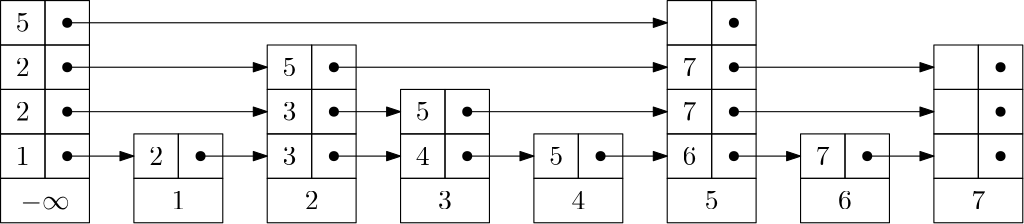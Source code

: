 <?xml version="1.0"?>
<!DOCTYPE ipe SYSTEM "ipe.dtd">
<ipe version="70005" creator="Ipe 7.1.4">
<info created="D:20140630113044" modified="D:20140630113044"/>
<ipestyle name="basic">
<symbol name="arrow/arc(spx)">
<path stroke="sym-stroke" fill="sym-stroke" pen="sym-pen">
0 0 m
-1 0.333 l
-1 -0.333 l
h
</path>
</symbol>
<symbol name="arrow/farc(spx)">
<path stroke="sym-stroke" fill="white" pen="sym-pen">
0 0 m
-1 0.333 l
-1 -0.333 l
h
</path>
</symbol>
<symbol name="mark/circle(sx)" transformations="translations">
<path fill="sym-stroke">
0.6 0 0 0.6 0 0 e
0.4 0 0 0.4 0 0 e
</path>
</symbol>
<symbol name="mark/disk(sx)" transformations="translations">
<path fill="sym-stroke">
0.6 0 0 0.6 0 0 e
</path>
</symbol>
<symbol name="mark/fdisk(sfx)" transformations="translations">
<group>
<path fill="sym-fill">
0.5 0 0 0.5 0 0 e
</path>
<path fill="sym-stroke" fillrule="eofill">
0.6 0 0 0.6 0 0 e
0.4 0 0 0.4 0 0 e
</path>
</group>
</symbol>
<symbol name="mark/box(sx)" transformations="translations">
<path fill="sym-stroke" fillrule="eofill">
-0.6 -0.6 m
0.6 -0.6 l
0.6 0.6 l
-0.6 0.6 l
h
-0.4 -0.4 m
0.4 -0.4 l
0.4 0.4 l
-0.4 0.4 l
h
</path>
</symbol>
<symbol name="mark/square(sx)" transformations="translations">
<path fill="sym-stroke">
-0.6 -0.6 m
0.6 -0.6 l
0.6 0.6 l
-0.6 0.6 l
h
</path>
</symbol>
<symbol name="mark/fsquare(sfx)" transformations="translations">
<group>
<path fill="sym-fill">
-0.5 -0.5 m
0.5 -0.5 l
0.5 0.5 l
-0.5 0.5 l
h
</path>
<path fill="sym-stroke" fillrule="eofill">
-0.6 -0.6 m
0.6 -0.6 l
0.6 0.6 l
-0.6 0.6 l
h
-0.4 -0.4 m
0.4 -0.4 l
0.4 0.4 l
-0.4 0.4 l
h
</path>
</group>
</symbol>
<symbol name="mark/cross(sx)" transformations="translations">
<group>
<path fill="sym-stroke">
-0.43 -0.57 m
0.57 0.43 l
0.43 0.57 l
-0.57 -0.43 l
h
</path>
<path fill="sym-stroke">
-0.43 0.57 m
0.57 -0.43 l
0.43 -0.57 l
-0.57 0.43 l
h
</path>
</group>
</symbol>
<symbol name="arrow/fnormal(spx)">
<path stroke="sym-stroke" fill="white" pen="sym-pen">
0 0 m
-1 0.333 l
-1 -0.333 l
h
</path>
</symbol>
<symbol name="arrow/pointed(spx)">
<path stroke="sym-stroke" fill="sym-stroke" pen="sym-pen">
0 0 m
-1 0.333 l
-0.8 0 l
-1 -0.333 l
h
</path>
</symbol>
<symbol name="arrow/fpointed(spx)">
<path stroke="sym-stroke" fill="white" pen="sym-pen">
0 0 m
-1 0.333 l
-0.8 0 l
-1 -0.333 l
h
</path>
</symbol>
<symbol name="arrow/linear(spx)">
<path stroke="sym-stroke" pen="sym-pen">
-1 0.333 m
0 0 l
-1 -0.333 l
</path>
</symbol>
<symbol name="arrow/fdouble(spx)">
<path stroke="sym-stroke" fill="white" pen="sym-pen">
0 0 m
-1 0.333 l
-1 -0.333 l
h
-1 0 m
-2 0.333 l
-2 -0.333 l
h
</path>
</symbol>
<symbol name="arrow/double(spx)">
<path stroke="sym-stroke" fill="sym-stroke" pen="sym-pen">
0 0 m
-1 0.333 l
-1 -0.333 l
h
-1 0 m
-2 0.333 l
-2 -0.333 l
h
</path>
</symbol>
<pen name="heavier" value="0.8"/>
<pen name="fat" value="1.2"/>
<pen name="ultrafat" value="2"/>
<symbolsize name="large" value="5"/>
<symbolsize name="small" value="2"/>
<symbolsize name="tiny" value="1.1"/>
<arrowsize name="large" value="10"/>
<arrowsize name="small" value="5"/>
<arrowsize name="tiny" value="3"/>
<color name="red" value="1 0 0"/>
<color name="green" value="0 1 0"/>
<color name="blue" value="0 0 1"/>
<color name="yellow" value="1 1 0"/>
<color name="orange" value="1 0.647 0"/>
<color name="gold" value="1 0.843 0"/>
<color name="purple" value="0.627 0.125 0.941"/>
<color name="gray" value="0.745"/>
<color name="brown" value="0.647 0.165 0.165"/>
<color name="navy" value="0 0 0.502"/>
<color name="pink" value="1 0.753 0.796"/>
<color name="seagreen" value="0.18 0.545 0.341"/>
<color name="turquoise" value="0.251 0.878 0.816"/>
<color name="violet" value="0.933 0.51 0.933"/>
<color name="darkblue" value="0 0 0.545"/>
<color name="darkcyan" value="0 0.545 0.545"/>
<color name="darkgray" value="0.663"/>
<color name="darkgreen" value="0 0.392 0"/>
<color name="darkmagenta" value="0.545 0 0.545"/>
<color name="darkorange" value="1 0.549 0"/>
<color name="darkred" value="0.545 0 0"/>
<color name="lightblue" value="0.678 0.847 0.902"/>
<color name="lightcyan" value="0.878 1 1"/>
<color name="lightgray" value="0.827"/>
<color name="lightgreen" value="0.565 0.933 0.565"/>
<color name="lightyellow" value="1 1 0.878"/>
<dashstyle name="dashed" value="[4] 0"/>
<dashstyle name="dotted" value="[1 3] 0"/>
<dashstyle name="dash dotted" value="[4 2 1 2] 0"/>
<dashstyle name="dash dot dotted" value="[4 2 1 2 1 2] 0"/>
<textsize name="large" value="\large"/>
<textsize name="Large" value="\Large"/>
<textsize name="LARGE" value="\LARGE"/>
<textsize name="huge" value="\huge"/>
<textsize name="Huge" value="\Huge"/>
<textsize name="small" value="\small"/>
<textsize name="footnote" value="\footnotesize"/>
<textsize name="tiny" value="\tiny"/>
<textstyle name="center" begin="\begin{center}" end="\end{center}"/>
<textstyle name="itemize" begin="\begin{itemize}" end="\end{itemize}"/>
<textstyle name="item" begin="\begin{itemize}\item{}" end="\end{itemize}"/>
<gridsize name="4 pts" value="4"/>
<gridsize name="8 pts (~3 mm)" value="8"/>
<gridsize name="16 pts (~6 mm)" value="16"/>
<gridsize name="32 pts (~12 mm)" value="32"/>
<gridsize name="10 pts (~3.5 mm)" value="10"/>
<gridsize name="20 pts (~7 mm)" value="20"/>
<gridsize name="14 pts (~5 mm)" value="14"/>
<gridsize name="28 pts (~10 mm)" value="28"/>
<gridsize name="56 pts (~20 mm)" value="56"/>
<anglesize name="90 deg" value="90"/>
<anglesize name="60 deg" value="60"/>
<anglesize name="45 deg" value="45"/>
<anglesize name="30 deg" value="30"/>
<anglesize name="22.5 deg" value="22.5"/>
<tiling name="falling" angle="-60" step="4" width="1"/>
<tiling name="rising" angle="30" step="4" width="1"/>
</ipestyle>
<page>
<layer name="alpha"/>
<view layers="alpha" active="alpha"/>
<path layer="alpha" stroke="black">
192 736 m
192 720 l
208 720 l
208 736 l
h
</path>
<path stroke="black">
208 736 m
208 720 l
224 720 l
224 736 l
h
</path>
<path stroke="black">
192 720 m
192 704 l
224 704 l
224 720 l
h
</path>
<text matrix="1 0 0 1 0 4.79" transformations="translations" pos="208 704" stroke="black" type="label" width="17.711" height="5.812" depth="0.83" halign="center" valign="baseline">$-\infty$</text>
<use matrix="1 0 0 1 -8 -8" name="mark/disk(sx)" pos="224 736" size="normal" stroke="black"/>
<path matrix="1 0 0 1 48 0" stroke="black">
192 736 m
192 720 l
208 720 l
208 736 l
h
</path>
<path matrix="1 0 0 1 48 0" stroke="black">
208 736 m
208 720 l
224 720 l
224 736 l
h
</path>
<path matrix="1 0 0 1 48 0" stroke="black">
192 720 m
192 704 l
224 704 l
224 720 l
h
</path>
<text matrix="1 0 0 1 48 4.79" transformations="translations" pos="208 704" stroke="black" type="label" width="4.981" height="6.42" depth="0" halign="center" valign="baseline">$1$</text>
<use matrix="1 0 0 1 40 -8" name="mark/disk(sx)" pos="224 736" size="normal" stroke="black"/>
<path stroke="black" arrow="normal/small">
216 728 m
240 728 l
</path>
<path matrix="1 0 0 1 96 0" stroke="black">
192 736 m
192 720 l
208 720 l
208 736 l
h
</path>
<path matrix="1 0 0 1 96 0" stroke="black">
208 736 m
208 720 l
224 720 l
224 736 l
h
</path>
<path matrix="1 0 0 1 96 0" stroke="black">
192 720 m
192 704 l
224 704 l
224 720 l
h
</path>
<text matrix="1 0 0 1 96 4.79" transformations="translations" pos="208 704" stroke="black" type="label" width="4.981" height="6.42" depth="0" halign="center" valign="baseline">$2$</text>
<use matrix="1 0 0 1 88 -8" name="mark/disk(sx)" pos="224 736" size="normal" stroke="black"/>
<path matrix="1 0 0 1 48 0" stroke="black" arrow="normal/small">
216 728 m
240 728 l
</path>
<path matrix="1 0 0 1 144 0" stroke="black">
192 736 m
192 720 l
208 720 l
208 736 l
h
</path>
<path matrix="1 0 0 1 144 0" stroke="black">
208 736 m
208 720 l
224 720 l
224 736 l
h
</path>
<path matrix="1 0 0 1 144 0" stroke="black">
192 720 m
192 704 l
224 704 l
224 720 l
h
</path>
<text matrix="1 0 0 1 144 4.79" transformations="translations" pos="208 704" stroke="black" type="label" width="4.981" height="6.42" depth="0" halign="center" valign="baseline">$3$</text>
<use matrix="1 0 0 1 136 -8" name="mark/disk(sx)" pos="224 736" size="normal" stroke="black"/>
<path matrix="1 0 0 1 96 0" stroke="black" arrow="normal/small">
216 728 m
240 728 l
</path>
<path matrix="1 0 0 1 192 0" stroke="black">
192 736 m
192 720 l
208 720 l
208 736 l
h
</path>
<path matrix="1 0 0 1 192 0" stroke="black">
208 736 m
208 720 l
224 720 l
224 736 l
h
</path>
<path matrix="1 0 0 1 192 0" stroke="black">
192 720 m
192 704 l
224 704 l
224 720 l
h
</path>
<text matrix="1 0 0 1 192 4.79" transformations="translations" pos="208 704" stroke="black" type="label" width="4.981" height="6.42" depth="0" halign="center" valign="baseline">$4$</text>
<use matrix="1 0 0 1 184 -8" name="mark/disk(sx)" pos="224 736" size="normal" stroke="black"/>
<path matrix="1 0 0 1 144 0" stroke="black" arrow="normal/small">
216 728 m
240 728 l
</path>
<path matrix="1 0 0 1 240 0" stroke="black">
192 736 m
192 720 l
208 720 l
208 736 l
h
</path>
<path matrix="1 0 0 1 240 0" stroke="black">
208 736 m
208 720 l
224 720 l
224 736 l
h
</path>
<path matrix="1 0 0 1 240 0" stroke="black">
192 720 m
192 704 l
224 704 l
224 720 l
h
</path>
<text matrix="1 0 0 1 240 4.79" transformations="translations" pos="208 704" stroke="black" type="label" width="4.981" height="6.42" depth="0" halign="center" valign="baseline">$5$</text>
<use matrix="1 0 0 1 232 -8" name="mark/disk(sx)" pos="224 736" size="normal" stroke="black"/>
<path matrix="1 0 0 1 192 0" stroke="black" arrow="normal/small">
216 728 m
240 728 l
</path>
<path matrix="1 0 0 1 288 0" stroke="black">
192 736 m
192 720 l
208 720 l
208 736 l
h
</path>
<path matrix="1 0 0 1 288 0" stroke="black">
208 736 m
208 720 l
224 720 l
224 736 l
h
</path>
<path matrix="1 0 0 1 288 0" stroke="black">
192 720 m
192 704 l
224 704 l
224 720 l
h
</path>
<text matrix="1 0 0 1 288 4.79" transformations="translations" pos="208 704" stroke="black" type="label" width="4.981" height="6.42" depth="0" halign="center" valign="baseline">$6$</text>
<use matrix="1 0 0 1 280 -8" name="mark/disk(sx)" pos="224 736" size="normal" stroke="black"/>
<path matrix="1 0 0 1 240 0" stroke="black" arrow="normal/small">
216 728 m
240 728 l
</path>
<path matrix="1 0 0 1 336 0" stroke="black">
192 736 m
192 720 l
208 720 l
208 736 l
h
</path>
<path matrix="1 0 0 1 336 0" stroke="black">
208 736 m
208 720 l
224 720 l
224 736 l
h
</path>
<path matrix="1 0 0 1 336 0" stroke="black">
192 720 m
192 704 l
224 704 l
224 720 l
h
</path>
<text matrix="1 0 0 1 336 4.79" transformations="translations" pos="208 704" stroke="black" type="label" width="4.981" height="6.42" depth="0" halign="center" valign="baseline">$7$</text>
<use matrix="1 0 0 1 328 -8" name="mark/disk(sx)" pos="224 736" size="normal" stroke="black"/>
<path matrix="1 0 0 1 288 0" stroke="black" arrow="normal/small">
216 728 m
240 728 l
</path>
<path matrix="1 0 0 1 0 16" stroke="black">
192 736 m
192 720 l
208 720 l
208 736 l
h
</path>
<path matrix="1 0 0 1 0 16" stroke="black">
208 736 m
208 720 l
224 720 l
224 736 l
h
</path>
<use matrix="1 0 0 1 -8 8" name="mark/disk(sx)" pos="224 736" size="normal" stroke="black"/>
<path matrix="1 0 0 1 96 16" stroke="black">
192 736 m
192 720 l
208 720 l
208 736 l
h
</path>
<path matrix="1 0 0 1 96 16" stroke="black">
208 736 m
208 720 l
224 720 l
224 736 l
h
</path>
<use matrix="1 0 0 1 88 8" name="mark/disk(sx)" pos="224 736" size="normal" stroke="black"/>
<path matrix="1 0 0 1 144 16" stroke="black">
192 736 m
192 720 l
208 720 l
208 736 l
h
</path>
<path matrix="1 0 0 1 144 16" stroke="black">
208 736 m
208 720 l
224 720 l
224 736 l
h
</path>
<use matrix="1 0 0 1 136 8" name="mark/disk(sx)" pos="224 736" size="normal" stroke="black"/>
<path matrix="1 0 0 1 240 16" stroke="black">
192 736 m
192 720 l
208 720 l
208 736 l
h
</path>
<path matrix="1 0 0 1 240 16" stroke="black">
208 736 m
208 720 l
224 720 l
224 736 l
h
</path>
<use matrix="1 0 0 1 232 8" name="mark/disk(sx)" pos="224 736" size="normal" stroke="black"/>
<path matrix="1 0 0 1 336 16" stroke="black">
192 736 m
192 720 l
208 720 l
208 736 l
h
</path>
<path matrix="1 0 0 1 336 16" stroke="black">
208 736 m
208 720 l
224 720 l
224 736 l
h
</path>
<use matrix="1 0 0 1 328 8" name="mark/disk(sx)" pos="224 736" size="normal" stroke="black"/>
<path matrix="1 0 0 1 96 32" stroke="black">
192 736 m
192 720 l
208 720 l
208 736 l
h
</path>
<path matrix="1 0 0 1 96 32" stroke="black">
208 736 m
208 720 l
224 720 l
224 736 l
h
</path>
<use matrix="1 0 0 1 88 24" name="mark/disk(sx)" pos="224 736" size="normal" stroke="black"/>
<path matrix="1 0 0 1 240 32" stroke="black">
192 736 m
192 720 l
208 720 l
208 736 l
h
</path>
<path matrix="1 0 0 1 240 32" stroke="black">
208 736 m
208 720 l
224 720 l
224 736 l
h
</path>
<use matrix="1 0 0 1 232 24" name="mark/disk(sx)" pos="224 736" size="normal" stroke="black"/>
<path matrix="1 0 0 1 336 32" stroke="black">
192 736 m
192 720 l
208 720 l
208 736 l
h
</path>
<path matrix="1 0 0 1 336 32" stroke="black">
208 736 m
208 720 l
224 720 l
224 736 l
h
</path>
<use matrix="1 0 0 1 328 24" name="mark/disk(sx)" pos="224 736" size="normal" stroke="black"/>
<path matrix="1 0 0 1 240 48" stroke="black">
192 736 m
192 720 l
208 720 l
208 736 l
h
</path>
<path matrix="1 0 0 1 240 48" stroke="black">
208 736 m
208 720 l
224 720 l
224 736 l
h
</path>
<use matrix="1 0 0 1 232 40" name="mark/disk(sx)" pos="224 736" size="normal" stroke="black"/>
<path matrix="1 0 0 1 0 32" stroke="black">
192 736 m
192 720 l
208 720 l
208 736 l
h
</path>
<path matrix="1 0 0 1 0 32" stroke="black">
208 736 m
208 720 l
224 720 l
224 736 l
h
</path>
<use matrix="1 0 0 1 -8 24" name="mark/disk(sx)" pos="224 736" size="normal" stroke="black"/>
<path matrix="1 0 0 1 0 48" stroke="black">
192 736 m
192 720 l
208 720 l
208 736 l
h
</path>
<path matrix="1 0 0 1 0 48" stroke="black">
208 736 m
208 720 l
224 720 l
224 736 l
h
</path>
<use matrix="1 0 0 1 -8 40" name="mark/disk(sx)" pos="224 736" size="normal" stroke="black"/>
<path stroke="black" arrow="normal/small">
216 744 m
288 744 l
</path>
<path stroke="black" arrow="normal/small">
216 760 m
288 760 l
</path>
<path stroke="black" arrow="normal/small">
216 776 m
432 776 l
</path>
<path stroke="black" arrow="normal/small">
312 760 m
432 760 l
</path>
<path stroke="black" arrow="normal/small">
312 744 m
336 744 l
</path>
<path stroke="black" arrow="normal/small">
360 744 m
432 744 l
</path>
<path stroke="black" arrow="normal/small">
456 744 m
528 744 l
</path>
<path stroke="black" arrow="normal/small">
456 760 m
528 760 l
</path>
<text matrix="1 0 0 1 -8 20.79" transformations="translations" pos="208 704" stroke="black" type="label" width="4.981" height="6.42" depth="0" halign="center" valign="baseline">$1$</text>
<text matrix="1 0 0 1 40 20.79" transformations="translations" pos="208 704" stroke="black" type="label" width="4.981" height="6.42" depth="0" halign="center" valign="baseline">$2$</text>
<text matrix="1 0 0 1 -8 36.79" transformations="translations" pos="208 704" stroke="black" type="label" width="4.981" height="6.42" depth="0" halign="center" valign="baseline">$2$</text>
<text matrix="1 0 0 1 -8 52.79" transformations="translations" pos="208 704" stroke="black" type="label" width="4.981" height="6.42" depth="0" halign="center" valign="baseline">$2$</text>
<text matrix="1 0 0 1 -8 68.79" transformations="translations" pos="208 704" stroke="black" type="label" width="4.981" height="6.42" depth="0" halign="center" valign="baseline">$5$</text>
<text matrix="1 0 0 1 88 20.79" transformations="translations" pos="208 704" stroke="black" type="label" width="4.981" height="6.42" depth="0" halign="center" valign="baseline">$3$</text>
<text matrix="1 0 0 1 88 36.79" transformations="translations" pos="208 704" stroke="black" type="label" width="4.981" height="6.42" depth="0" halign="center" valign="baseline">$3$</text>
<text matrix="1 0 0 1 88 52.79" transformations="translations" pos="208 704" stroke="black" type="label" width="4.981" height="6.42" depth="0" halign="center" valign="baseline">$5$</text>
<text matrix="1 0 0 1 136 20.79" transformations="translations" pos="208 704" stroke="black" type="label" width="4.981" height="6.42" depth="0" halign="center" valign="baseline">$4$</text>
<text matrix="1 0 0 1 136 36.79" transformations="translations" pos="208 704" stroke="black" type="label" width="4.981" height="6.42" depth="0" halign="center" valign="baseline">$5$</text>
<text matrix="1 0 0 1 184 20.79" transformations="translations" pos="208 704" stroke="black" type="label" width="4.981" height="6.42" depth="0" halign="center" valign="baseline">$5$</text>
<text matrix="1 0 0 1 232 20.79" transformations="translations" pos="208 704" stroke="black" type="label" width="4.981" height="6.42" depth="0" halign="center" valign="baseline">$6$</text>
<text matrix="1 0 0 1 232 36.79" transformations="translations" pos="208 704" stroke="black" type="label" width="4.981" height="6.42" depth="0" halign="center" valign="baseline">$7$</text>
<text matrix="1 0 0 1 232 52.79" transformations="translations" pos="208 704" stroke="black" type="label" width="4.981" height="6.42" depth="0" halign="center" valign="baseline">$7$</text>
<text matrix="1 0 0 1 280 20.79" transformations="translations" pos="208 704" stroke="black" type="label" width="4.981" height="6.42" depth="0" halign="center" valign="baseline">$7$</text>
</page>
</ipe>
